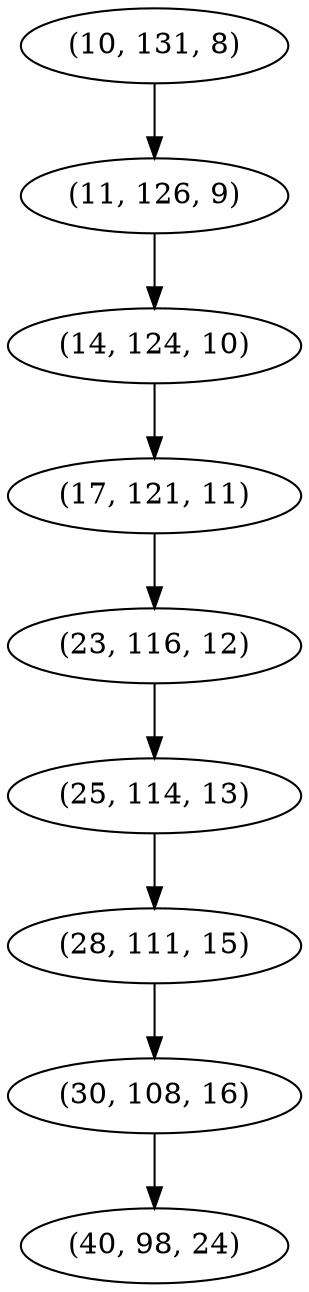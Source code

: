 digraph tree {
    "(10, 131, 8)";
    "(11, 126, 9)";
    "(14, 124, 10)";
    "(17, 121, 11)";
    "(23, 116, 12)";
    "(25, 114, 13)";
    "(28, 111, 15)";
    "(30, 108, 16)";
    "(40, 98, 24)";
    "(10, 131, 8)" -> "(11, 126, 9)";
    "(11, 126, 9)" -> "(14, 124, 10)";
    "(14, 124, 10)" -> "(17, 121, 11)";
    "(17, 121, 11)" -> "(23, 116, 12)";
    "(23, 116, 12)" -> "(25, 114, 13)";
    "(25, 114, 13)" -> "(28, 111, 15)";
    "(28, 111, 15)" -> "(30, 108, 16)";
    "(30, 108, 16)" -> "(40, 98, 24)";
}
